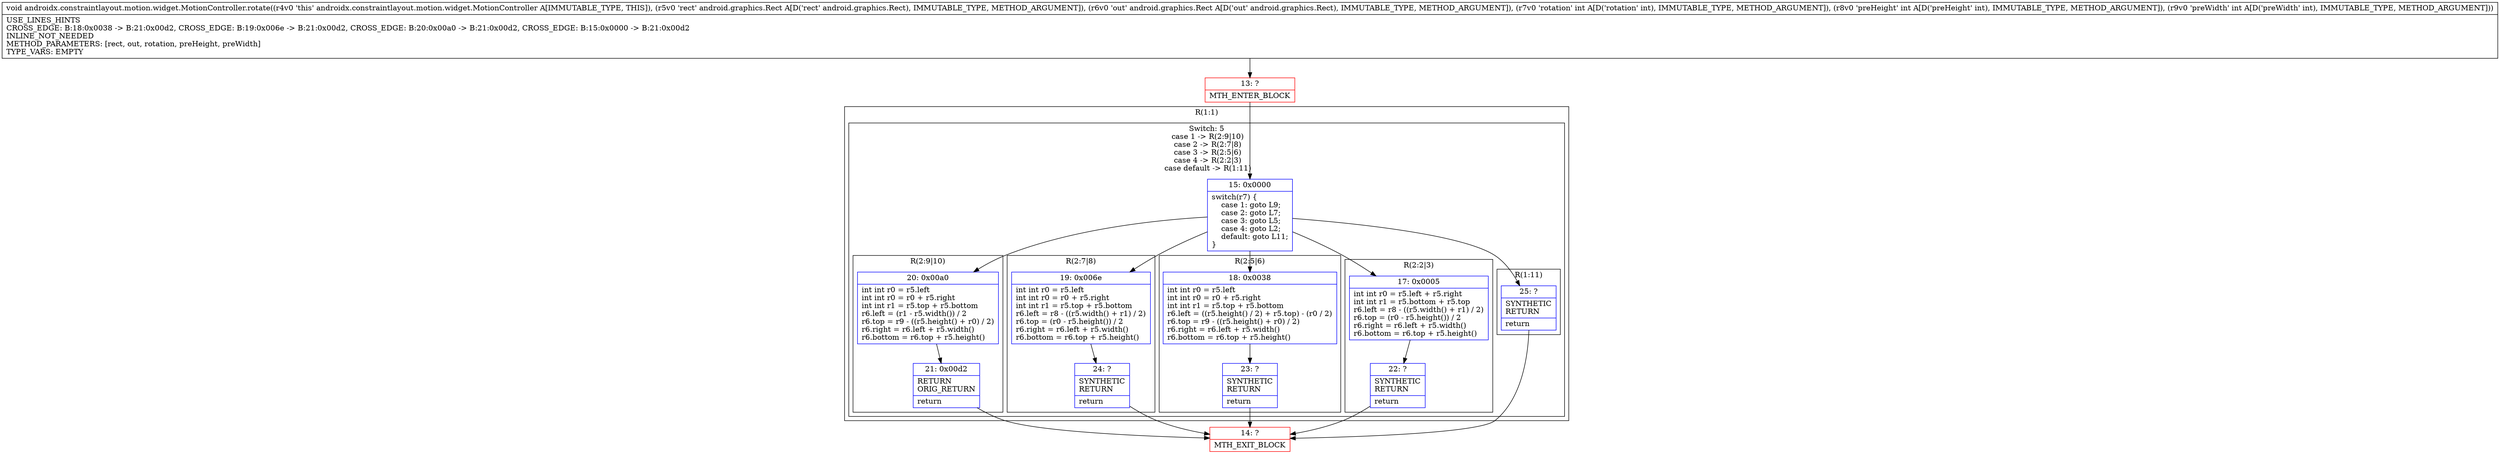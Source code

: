digraph "CFG forandroidx.constraintlayout.motion.widget.MotionController.rotate(Landroid\/graphics\/Rect;Landroid\/graphics\/Rect;III)V" {
subgraph cluster_Region_907609301 {
label = "R(1:1)";
node [shape=record,color=blue];
subgraph cluster_SwitchRegion_219946649 {
label = "Switch: 5
 case 1 -> R(2:9|10)
 case 2 -> R(2:7|8)
 case 3 -> R(2:5|6)
 case 4 -> R(2:2|3)
 case default -> R(1:11)";
node [shape=record,color=blue];
Node_15 [shape=record,label="{15\:\ 0x0000|switch(r7) \{\l    case 1: goto L9;\l    case 2: goto L7;\l    case 3: goto L5;\l    case 4: goto L2;\l    default: goto L11;\l\}\l}"];
subgraph cluster_Region_745648140 {
label = "R(2:9|10)";
node [shape=record,color=blue];
Node_20 [shape=record,label="{20\:\ 0x00a0|int int r0 = r5.left\lint int r0 = r0 + r5.right\lint int r1 = r5.top + r5.bottom\lr6.left = (r1 \- r5.width()) \/ 2\lr6.top = r9 \- ((r5.height() + r0) \/ 2)\lr6.right = r6.left + r5.width()\lr6.bottom = r6.top + r5.height()\l}"];
Node_21 [shape=record,label="{21\:\ 0x00d2|RETURN\lORIG_RETURN\l|return\l}"];
}
subgraph cluster_Region_143477651 {
label = "R(2:7|8)";
node [shape=record,color=blue];
Node_19 [shape=record,label="{19\:\ 0x006e|int int r0 = r5.left\lint int r0 = r0 + r5.right\lint int r1 = r5.top + r5.bottom\lr6.left = r8 \- ((r5.width() + r1) \/ 2)\lr6.top = (r0 \- r5.height()) \/ 2\lr6.right = r6.left + r5.width()\lr6.bottom = r6.top + r5.height()\l}"];
Node_24 [shape=record,label="{24\:\ ?|SYNTHETIC\lRETURN\l|return\l}"];
}
subgraph cluster_Region_1238603460 {
label = "R(2:5|6)";
node [shape=record,color=blue];
Node_18 [shape=record,label="{18\:\ 0x0038|int int r0 = r5.left\lint int r0 = r0 + r5.right\lint int r1 = r5.top + r5.bottom\lr6.left = ((r5.height() \/ 2) + r5.top) \- (r0 \/ 2)\lr6.top = r9 \- ((r5.height() + r0) \/ 2)\lr6.right = r6.left + r5.width()\lr6.bottom = r6.top + r5.height()\l}"];
Node_23 [shape=record,label="{23\:\ ?|SYNTHETIC\lRETURN\l|return\l}"];
}
subgraph cluster_Region_1950484872 {
label = "R(2:2|3)";
node [shape=record,color=blue];
Node_17 [shape=record,label="{17\:\ 0x0005|int int r0 = r5.left + r5.right\lint int r1 = r5.bottom + r5.top\lr6.left = r8 \- ((r5.width() + r1) \/ 2)\lr6.top = (r0 \- r5.height()) \/ 2\lr6.right = r6.left + r5.width()\lr6.bottom = r6.top + r5.height()\l}"];
Node_22 [shape=record,label="{22\:\ ?|SYNTHETIC\lRETURN\l|return\l}"];
}
subgraph cluster_Region_801010612 {
label = "R(1:11)";
node [shape=record,color=blue];
Node_25 [shape=record,label="{25\:\ ?|SYNTHETIC\lRETURN\l|return\l}"];
}
}
}
Node_13 [shape=record,color=red,label="{13\:\ ?|MTH_ENTER_BLOCK\l}"];
Node_14 [shape=record,color=red,label="{14\:\ ?|MTH_EXIT_BLOCK\l}"];
MethodNode[shape=record,label="{void androidx.constraintlayout.motion.widget.MotionController.rotate((r4v0 'this' androidx.constraintlayout.motion.widget.MotionController A[IMMUTABLE_TYPE, THIS]), (r5v0 'rect' android.graphics.Rect A[D('rect' android.graphics.Rect), IMMUTABLE_TYPE, METHOD_ARGUMENT]), (r6v0 'out' android.graphics.Rect A[D('out' android.graphics.Rect), IMMUTABLE_TYPE, METHOD_ARGUMENT]), (r7v0 'rotation' int A[D('rotation' int), IMMUTABLE_TYPE, METHOD_ARGUMENT]), (r8v0 'preHeight' int A[D('preHeight' int), IMMUTABLE_TYPE, METHOD_ARGUMENT]), (r9v0 'preWidth' int A[D('preWidth' int), IMMUTABLE_TYPE, METHOD_ARGUMENT]))  | USE_LINES_HINTS\lCROSS_EDGE: B:18:0x0038 \-\> B:21:0x00d2, CROSS_EDGE: B:19:0x006e \-\> B:21:0x00d2, CROSS_EDGE: B:20:0x00a0 \-\> B:21:0x00d2, CROSS_EDGE: B:15:0x0000 \-\> B:21:0x00d2\lINLINE_NOT_NEEDED\lMETHOD_PARAMETERS: [rect, out, rotation, preHeight, preWidth]\lTYPE_VARS: EMPTY\l}"];
MethodNode -> Node_13;Node_15 -> Node_17;
Node_15 -> Node_18;
Node_15 -> Node_19;
Node_15 -> Node_20;
Node_15 -> Node_25;
Node_20 -> Node_21;
Node_21 -> Node_14;
Node_19 -> Node_24;
Node_24 -> Node_14;
Node_18 -> Node_23;
Node_23 -> Node_14;
Node_17 -> Node_22;
Node_22 -> Node_14;
Node_25 -> Node_14;
Node_13 -> Node_15;
}

